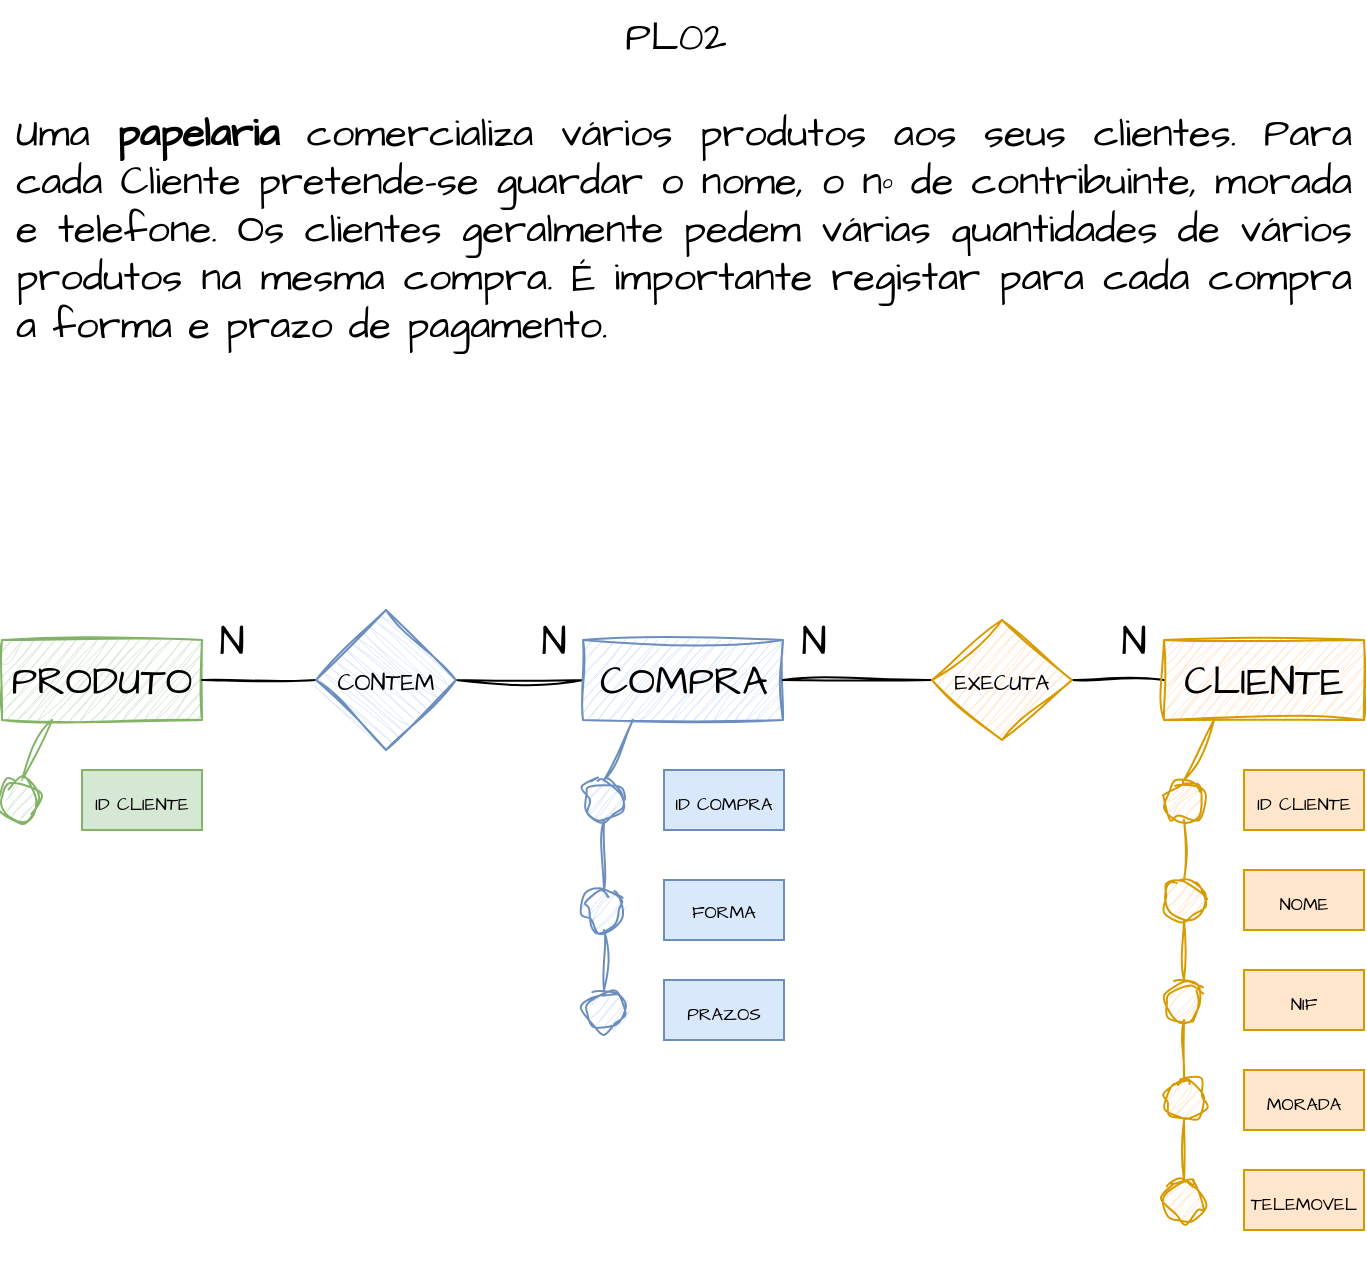 <mxfile version="21.7.2" type="github">
  <diagram name="Página-1" id="BH1qhdnxoWcXbNzppzCz">
    <mxGraphModel dx="794" dy="432" grid="1" gridSize="10" guides="1" tooltips="1" connect="1" arrows="1" fold="1" page="1" pageScale="1" pageWidth="827" pageHeight="1169" math="0" shadow="0">
      <root>
        <mxCell id="0" />
        <mxCell id="1" parent="0" />
        <mxCell id="3jHvI7O4Ok8lUDtoBdZa-1" value="&lt;div style=&quot;&quot;&gt;PL02&amp;nbsp;&lt;/div&gt;&lt;div style=&quot;&quot;&gt;&lt;br&gt;&lt;/div&gt;&lt;div style=&quot;text-align: justify;&quot;&gt;Uma &lt;b&gt;papelaria &lt;/b&gt;comercializa vários produtos aos seus clientes. Para cada Cliente pretende-se guardar o nome, o&amp;nbsp;&lt;span style=&quot;background-color: initial;&quot;&gt;nº de contribuinte, morada e telefone. Os clientes geralmente pedem várias quantidades de vários produtos na&amp;nbsp;&lt;/span&gt;&lt;span style=&quot;background-color: initial;&quot;&gt;mesma compra. É importante registar para cada compra a forma e prazo de pagamento.&amp;nbsp;&lt;/span&gt;&lt;/div&gt;" style="text;html=1;strokeColor=none;fillColor=none;align=center;verticalAlign=middle;whiteSpace=wrap;rounded=0;fontSize=20;fontFamily=Architects Daughter;" vertex="1" parent="1">
          <mxGeometry x="79" width="670" height="180" as="geometry" />
        </mxCell>
        <mxCell id="3jHvI7O4Ok8lUDtoBdZa-49" value="" style="edgeStyle=orthogonalEdgeStyle;rounded=0;sketch=1;hachureGap=4;jiggle=2;curveFitting=1;orthogonalLoop=1;jettySize=auto;html=1;fontFamily=Architects Daughter;fontSource=https%3A%2F%2Ffonts.googleapis.com%2Fcss%3Ffamily%3DArchitects%2BDaughter;fontSize=16;endArrow=none;endFill=0;" edge="1" parent="1" source="3jHvI7O4Ok8lUDtoBdZa-2" target="3jHvI7O4Ok8lUDtoBdZa-48">
          <mxGeometry relative="1" as="geometry" />
        </mxCell>
        <mxCell id="3jHvI7O4Ok8lUDtoBdZa-2" value="CLIENTE" style="rounded=0;whiteSpace=wrap;html=1;sketch=1;hachureGap=4;jiggle=2;curveFitting=1;fontFamily=Architects Daughter;fontSource=https%3A%2F%2Ffonts.googleapis.com%2Fcss%3Ffamily%3DArchitects%2BDaughter;fontSize=20;fillColor=#ffe6cc;strokeColor=#d79b00;" vertex="1" parent="1">
          <mxGeometry x="654" y="320" width="100" height="40" as="geometry" />
        </mxCell>
        <mxCell id="3jHvI7O4Ok8lUDtoBdZa-3" value="PRODUTO" style="rounded=0;whiteSpace=wrap;html=1;sketch=1;hachureGap=4;jiggle=2;curveFitting=1;fontFamily=Architects Daughter;fontSource=https%3A%2F%2Ffonts.googleapis.com%2Fcss%3Ffamily%3DArchitects%2BDaughter;fontSize=20;fillColor=#d5e8d4;strokeColor=#82b366;" vertex="1" parent="1">
          <mxGeometry x="73" y="320" width="100" height="40" as="geometry" />
        </mxCell>
        <mxCell id="3jHvI7O4Ok8lUDtoBdZa-52" value="" style="edgeStyle=orthogonalEdgeStyle;rounded=0;sketch=1;hachureGap=4;jiggle=2;curveFitting=1;orthogonalLoop=1;jettySize=auto;html=1;fontFamily=Architects Daughter;fontSource=https%3A%2F%2Ffonts.googleapis.com%2Fcss%3Ffamily%3DArchitects%2BDaughter;fontSize=16;endArrow=none;endFill=0;" edge="1" parent="1" source="3jHvI7O4Ok8lUDtoBdZa-4" target="3jHvI7O4Ok8lUDtoBdZa-51">
          <mxGeometry relative="1" as="geometry" />
        </mxCell>
        <mxCell id="3jHvI7O4Ok8lUDtoBdZa-4" value="COMPRA" style="rounded=0;whiteSpace=wrap;html=1;sketch=1;hachureGap=4;jiggle=2;curveFitting=1;fontFamily=Architects Daughter;fontSource=https%3A%2F%2Ffonts.googleapis.com%2Fcss%3Ffamily%3DArchitects%2BDaughter;fontSize=20;fillColor=#dae8fc;strokeColor=#6c8ebf;" vertex="1" parent="1">
          <mxGeometry x="363.5" y="320" width="100" height="40" as="geometry" />
        </mxCell>
        <mxCell id="3jHvI7O4Ok8lUDtoBdZa-9" value="" style="endArrow=none;html=1;rounded=0;sketch=1;hachureGap=4;jiggle=2;curveFitting=1;fontFamily=Architects Daughter;fontSource=https%3A%2F%2Ffonts.googleapis.com%2Fcss%3Ffamily%3DArchitects%2BDaughter;fontSize=16;exitX=0.5;exitY=0;exitDx=0;exitDy=0;fillColor=#ffe6cc;strokeColor=#d79b00;" edge="1" parent="1" source="3jHvI7O4Ok8lUDtoBdZa-10">
          <mxGeometry width="50" height="50" relative="1" as="geometry">
            <mxPoint x="679" y="400" as="sourcePoint" />
            <mxPoint x="679" y="360" as="targetPoint" />
          </mxGeometry>
        </mxCell>
        <mxCell id="3jHvI7O4Ok8lUDtoBdZa-10" value="" style="ellipse;whiteSpace=wrap;html=1;aspect=fixed;hachureGap=4;fontFamily=Architects Daughter;fontSource=https%3A%2F%2Ffonts.googleapis.com%2Fcss%3Ffamily%3DArchitects%2BDaughter;fontSize=20;shadow=0;fillColor=#ffe6cc;strokeColor=#d79b00;sketch=1;curveFitting=1;jiggle=2;" vertex="1" parent="1">
          <mxGeometry x="654" y="390" width="20" height="20" as="geometry" />
        </mxCell>
        <mxCell id="3jHvI7O4Ok8lUDtoBdZa-16" value="" style="endArrow=none;html=1;rounded=0;sketch=1;hachureGap=4;jiggle=2;curveFitting=1;fontFamily=Architects Daughter;fontSource=https%3A%2F%2Ffonts.googleapis.com%2Fcss%3Ffamily%3DArchitects%2BDaughter;fontSize=16;exitX=0.5;exitY=0;exitDx=0;exitDy=0;entryX=0.5;entryY=1;entryDx=0;entryDy=0;fillColor=#ffe6cc;strokeColor=#d79b00;" edge="1" parent="1" source="3jHvI7O4Ok8lUDtoBdZa-17" target="3jHvI7O4Ok8lUDtoBdZa-10">
          <mxGeometry width="50" height="50" relative="1" as="geometry">
            <mxPoint x="679" y="450" as="sourcePoint" />
            <mxPoint x="679" y="410" as="targetPoint" />
          </mxGeometry>
        </mxCell>
        <mxCell id="3jHvI7O4Ok8lUDtoBdZa-17" value="" style="ellipse;whiteSpace=wrap;html=1;aspect=fixed;sketch=1;hachureGap=4;jiggle=2;curveFitting=1;fontFamily=Architects Daughter;fontSource=https%3A%2F%2Ffonts.googleapis.com%2Fcss%3Ffamily%3DArchitects%2BDaughter;fontSize=20;fillColor=#ffe6cc;strokeColor=#d79b00;" vertex="1" parent="1">
          <mxGeometry x="654" y="440" width="20" height="20" as="geometry" />
        </mxCell>
        <mxCell id="3jHvI7O4Ok8lUDtoBdZa-18" value="" style="endArrow=none;html=1;rounded=0;sketch=1;hachureGap=4;jiggle=2;curveFitting=1;fontFamily=Architects Daughter;fontSource=https%3A%2F%2Ffonts.googleapis.com%2Fcss%3Ffamily%3DArchitects%2BDaughter;fontSize=16;exitX=0.5;exitY=0;exitDx=0;exitDy=0;entryX=0.5;entryY=1;entryDx=0;entryDy=0;fillColor=#ffe6cc;strokeColor=#d79b00;" edge="1" parent="1" source="3jHvI7O4Ok8lUDtoBdZa-19" target="3jHvI7O4Ok8lUDtoBdZa-17">
          <mxGeometry width="50" height="50" relative="1" as="geometry">
            <mxPoint x="679" y="500" as="sourcePoint" />
            <mxPoint x="664" y="460" as="targetPoint" />
          </mxGeometry>
        </mxCell>
        <mxCell id="3jHvI7O4Ok8lUDtoBdZa-19" value="" style="ellipse;whiteSpace=wrap;html=1;aspect=fixed;sketch=1;hachureGap=4;jiggle=2;curveFitting=1;fontFamily=Architects Daughter;fontSource=https%3A%2F%2Ffonts.googleapis.com%2Fcss%3Ffamily%3DArchitects%2BDaughter;fontSize=20;fillColor=#ffe6cc;strokeColor=#d79b00;" vertex="1" parent="1">
          <mxGeometry x="654" y="490" width="20" height="20" as="geometry" />
        </mxCell>
        <mxCell id="3jHvI7O4Ok8lUDtoBdZa-20" value="" style="endArrow=none;html=1;rounded=0;sketch=1;hachureGap=4;jiggle=2;curveFitting=1;fontFamily=Architects Daughter;fontSource=https%3A%2F%2Ffonts.googleapis.com%2Fcss%3Ffamily%3DArchitects%2BDaughter;fontSize=16;exitX=0.5;exitY=0;exitDx=0;exitDy=0;entryX=0.5;entryY=1;entryDx=0;entryDy=0;fillColor=#ffe6cc;strokeColor=#d79b00;" edge="1" parent="1" source="3jHvI7O4Ok8lUDtoBdZa-21" target="3jHvI7O4Ok8lUDtoBdZa-19">
          <mxGeometry width="50" height="50" relative="1" as="geometry">
            <mxPoint x="679" y="550" as="sourcePoint" />
            <mxPoint x="664" y="510" as="targetPoint" />
          </mxGeometry>
        </mxCell>
        <mxCell id="3jHvI7O4Ok8lUDtoBdZa-21" value="" style="ellipse;whiteSpace=wrap;html=1;aspect=fixed;sketch=1;hachureGap=4;jiggle=2;curveFitting=1;fontFamily=Architects Daughter;fontSource=https%3A%2F%2Ffonts.googleapis.com%2Fcss%3Ffamily%3DArchitects%2BDaughter;fontSize=20;fillColor=#ffe6cc;strokeColor=#d79b00;" vertex="1" parent="1">
          <mxGeometry x="654" y="540" width="20" height="20" as="geometry" />
        </mxCell>
        <mxCell id="3jHvI7O4Ok8lUDtoBdZa-25" value="" style="endArrow=none;html=1;rounded=0;sketch=1;hachureGap=4;jiggle=2;curveFitting=1;fontFamily=Architects Daughter;fontSource=https%3A%2F%2Ffonts.googleapis.com%2Fcss%3Ffamily%3DArchitects%2BDaughter;fontSize=16;exitX=0.5;exitY=0;exitDx=0;exitDy=0;entryX=0.5;entryY=1;entryDx=0;entryDy=0;fillColor=#ffe6cc;strokeColor=#d79b00;" edge="1" parent="1" source="3jHvI7O4Ok8lUDtoBdZa-26" target="3jHvI7O4Ok8lUDtoBdZa-21">
          <mxGeometry width="50" height="50" relative="1" as="geometry">
            <mxPoint x="679" y="600" as="sourcePoint" />
            <mxPoint x="664" y="560" as="targetPoint" />
          </mxGeometry>
        </mxCell>
        <mxCell id="3jHvI7O4Ok8lUDtoBdZa-26" value="" style="ellipse;whiteSpace=wrap;html=1;aspect=fixed;sketch=1;hachureGap=4;jiggle=2;curveFitting=1;fontFamily=Architects Daughter;fontSource=https%3A%2F%2Ffonts.googleapis.com%2Fcss%3Ffamily%3DArchitects%2BDaughter;fontSize=20;fillColor=#ffe6cc;strokeColor=#d79b00;" vertex="1" parent="1">
          <mxGeometry x="654" y="590" width="20" height="20" as="geometry" />
        </mxCell>
        <mxCell id="3jHvI7O4Ok8lUDtoBdZa-27" value="&lt;p style=&quot;line-height: 130%;&quot;&gt;&lt;font style=&quot;font-size: 9px;&quot;&gt;ID CLIENTE&lt;/font&gt;&lt;/p&gt;" style="text;html=1;strokeColor=#d79b00;fillColor=#ffe6cc;align=center;verticalAlign=middle;whiteSpace=wrap;rounded=0;fontSize=20;fontFamily=Architects Daughter;" vertex="1" parent="1">
          <mxGeometry x="694" y="385" width="60" height="30" as="geometry" />
        </mxCell>
        <mxCell id="3jHvI7O4Ok8lUDtoBdZa-28" value="&lt;p style=&quot;line-height: 130%;&quot;&gt;&lt;font style=&quot;font-size: 9px;&quot;&gt;NOME&lt;/font&gt;&lt;/p&gt;" style="text;html=1;strokeColor=#d79b00;fillColor=#ffe6cc;align=center;verticalAlign=middle;whiteSpace=wrap;rounded=0;fontSize=20;fontFamily=Architects Daughter;" vertex="1" parent="1">
          <mxGeometry x="694" y="435" width="60" height="30" as="geometry" />
        </mxCell>
        <mxCell id="3jHvI7O4Ok8lUDtoBdZa-29" value="&lt;p style=&quot;line-height: 130%;&quot;&gt;&lt;font style=&quot;font-size: 9px;&quot;&gt;NIF&lt;/font&gt;&lt;/p&gt;" style="text;html=1;strokeColor=#d79b00;fillColor=#ffe6cc;align=center;verticalAlign=middle;whiteSpace=wrap;rounded=0;fontSize=20;fontFamily=Architects Daughter;" vertex="1" parent="1">
          <mxGeometry x="694" y="485" width="60" height="30" as="geometry" />
        </mxCell>
        <mxCell id="3jHvI7O4Ok8lUDtoBdZa-30" value="&lt;p style=&quot;line-height: 130%;&quot;&gt;&lt;font style=&quot;font-size: 9px;&quot;&gt;MORADA&lt;/font&gt;&lt;/p&gt;" style="text;html=1;strokeColor=#d79b00;fillColor=#ffe6cc;align=center;verticalAlign=middle;whiteSpace=wrap;rounded=0;fontSize=20;fontFamily=Architects Daughter;" vertex="1" parent="1">
          <mxGeometry x="694" y="535" width="60" height="30" as="geometry" />
        </mxCell>
        <mxCell id="3jHvI7O4Ok8lUDtoBdZa-31" value="&lt;p style=&quot;line-height: 130%;&quot;&gt;&lt;font style=&quot;font-size: 9px;&quot;&gt;TELEMOVEL&lt;/font&gt;&lt;/p&gt;" style="text;html=1;strokeColor=#d79b00;fillColor=#ffe6cc;align=center;verticalAlign=middle;whiteSpace=wrap;rounded=0;fontSize=20;fontFamily=Architects Daughter;" vertex="1" parent="1">
          <mxGeometry x="694" y="585" width="60" height="30" as="geometry" />
        </mxCell>
        <mxCell id="3jHvI7O4Ok8lUDtoBdZa-33" value="" style="endArrow=none;html=1;rounded=0;sketch=1;hachureGap=4;jiggle=2;curveFitting=1;fontFamily=Architects Daughter;fontSource=https%3A%2F%2Ffonts.googleapis.com%2Fcss%3Ffamily%3DArchitects%2BDaughter;fontSize=16;exitX=0.5;exitY=0;exitDx=0;exitDy=0;fillColor=#dae8fc;strokeColor=#6c8ebf;entryX=0.25;entryY=1;entryDx=0;entryDy=0;" edge="1" parent="1" source="3jHvI7O4Ok8lUDtoBdZa-34" target="3jHvI7O4Ok8lUDtoBdZa-4">
          <mxGeometry width="50" height="50" relative="1" as="geometry">
            <mxPoint x="389" y="400" as="sourcePoint" />
            <mxPoint x="389" y="360" as="targetPoint" />
          </mxGeometry>
        </mxCell>
        <mxCell id="3jHvI7O4Ok8lUDtoBdZa-34" value="" style="ellipse;whiteSpace=wrap;html=1;aspect=fixed;hachureGap=4;fontFamily=Architects Daughter;fontSource=https%3A%2F%2Ffonts.googleapis.com%2Fcss%3Ffamily%3DArchitects%2BDaughter;fontSize=20;shadow=0;fillColor=#dae8fc;strokeColor=#6c8ebf;sketch=1;curveFitting=1;jiggle=2;" vertex="1" parent="1">
          <mxGeometry x="364" y="390" width="20" height="20" as="geometry" />
        </mxCell>
        <mxCell id="3jHvI7O4Ok8lUDtoBdZa-35" value="&lt;p style=&quot;line-height: 130%;&quot;&gt;&lt;font style=&quot;font-size: 9px;&quot;&gt;ID COMPRA&lt;/font&gt;&lt;/p&gt;" style="text;html=1;strokeColor=#6c8ebf;fillColor=#dae8fc;align=center;verticalAlign=middle;whiteSpace=wrap;rounded=0;fontSize=20;fontFamily=Architects Daughter;" vertex="1" parent="1">
          <mxGeometry x="404" y="385" width="60" height="30" as="geometry" />
        </mxCell>
        <mxCell id="3jHvI7O4Ok8lUDtoBdZa-39" value="" style="endArrow=none;html=1;rounded=0;sketch=1;hachureGap=4;jiggle=2;curveFitting=1;fontFamily=Architects Daughter;fontSource=https%3A%2F%2Ffonts.googleapis.com%2Fcss%3Ffamily%3DArchitects%2BDaughter;fontSize=16;exitX=0.5;exitY=0;exitDx=0;exitDy=0;fillColor=#d5e8d4;strokeColor=#82b366;entryX=0.25;entryY=1;entryDx=0;entryDy=0;" edge="1" parent="1" source="3jHvI7O4Ok8lUDtoBdZa-40" target="3jHvI7O4Ok8lUDtoBdZa-3">
          <mxGeometry width="50" height="50" relative="1" as="geometry">
            <mxPoint x="98" y="400" as="sourcePoint" />
            <mxPoint x="98" y="360" as="targetPoint" />
          </mxGeometry>
        </mxCell>
        <mxCell id="3jHvI7O4Ok8lUDtoBdZa-40" value="" style="ellipse;whiteSpace=wrap;html=1;aspect=fixed;hachureGap=4;fontFamily=Architects Daughter;fontSource=https%3A%2F%2Ffonts.googleapis.com%2Fcss%3Ffamily%3DArchitects%2BDaughter;fontSize=20;shadow=0;fillColor=#d5e8d4;strokeColor=#82b366;sketch=1;curveFitting=1;jiggle=2;" vertex="1" parent="1">
          <mxGeometry x="73" y="390" width="20" height="20" as="geometry" />
        </mxCell>
        <mxCell id="3jHvI7O4Ok8lUDtoBdZa-41" value="&lt;p style=&quot;line-height: 130%;&quot;&gt;&lt;font style=&quot;font-size: 9px;&quot;&gt;ID CLIENTE&lt;/font&gt;&lt;/p&gt;" style="text;html=1;strokeColor=#82b366;fillColor=#d5e8d4;align=center;verticalAlign=middle;whiteSpace=wrap;rounded=0;fontSize=20;fontFamily=Architects Daughter;" vertex="1" parent="1">
          <mxGeometry x="113" y="385" width="60" height="30" as="geometry" />
        </mxCell>
        <mxCell id="3jHvI7O4Ok8lUDtoBdZa-42" value="" style="endArrow=none;html=1;rounded=0;sketch=1;hachureGap=4;jiggle=2;curveFitting=1;fontFamily=Architects Daughter;fontSource=https%3A%2F%2Ffonts.googleapis.com%2Fcss%3Ffamily%3DArchitects%2BDaughter;fontSize=16;exitX=0.5;exitY=0;exitDx=0;exitDy=0;entryX=0.5;entryY=1;entryDx=0;entryDy=0;fillColor=#dae8fc;strokeColor=#6c8ebf;" edge="1" parent="1" source="3jHvI7O4Ok8lUDtoBdZa-43" target="3jHvI7O4Ok8lUDtoBdZa-34">
          <mxGeometry width="50" height="50" relative="1" as="geometry">
            <mxPoint x="389" y="455" as="sourcePoint" />
            <mxPoint x="374" y="415" as="targetPoint" />
          </mxGeometry>
        </mxCell>
        <mxCell id="3jHvI7O4Ok8lUDtoBdZa-43" value="" style="ellipse;whiteSpace=wrap;html=1;aspect=fixed;sketch=1;hachureGap=4;jiggle=2;curveFitting=1;fontFamily=Architects Daughter;fontSource=https%3A%2F%2Ffonts.googleapis.com%2Fcss%3Ffamily%3DArchitects%2BDaughter;fontSize=20;fillColor=#dae8fc;strokeColor=#6c8ebf;" vertex="1" parent="1">
          <mxGeometry x="364" y="445" width="20" height="20" as="geometry" />
        </mxCell>
        <mxCell id="3jHvI7O4Ok8lUDtoBdZa-44" value="" style="endArrow=none;html=1;rounded=0;sketch=1;hachureGap=4;jiggle=2;curveFitting=1;fontFamily=Architects Daughter;fontSource=https%3A%2F%2Ffonts.googleapis.com%2Fcss%3Ffamily%3DArchitects%2BDaughter;fontSize=16;exitX=0.5;exitY=0;exitDx=0;exitDy=0;entryX=0.5;entryY=1;entryDx=0;entryDy=0;fillColor=#dae8fc;strokeColor=#6c8ebf;" edge="1" parent="1" source="3jHvI7O4Ok8lUDtoBdZa-45" target="3jHvI7O4Ok8lUDtoBdZa-43">
          <mxGeometry width="50" height="50" relative="1" as="geometry">
            <mxPoint x="389" y="505" as="sourcePoint" />
            <mxPoint x="374" y="465" as="targetPoint" />
          </mxGeometry>
        </mxCell>
        <mxCell id="3jHvI7O4Ok8lUDtoBdZa-45" value="" style="ellipse;whiteSpace=wrap;html=1;aspect=fixed;sketch=1;hachureGap=4;jiggle=2;curveFitting=1;fontFamily=Architects Daughter;fontSource=https%3A%2F%2Ffonts.googleapis.com%2Fcss%3Ffamily%3DArchitects%2BDaughter;fontSize=20;fillColor=#dae8fc;strokeColor=#6c8ebf;" vertex="1" parent="1">
          <mxGeometry x="364" y="495" width="20" height="20" as="geometry" />
        </mxCell>
        <mxCell id="3jHvI7O4Ok8lUDtoBdZa-46" value="&lt;p style=&quot;line-height: 123%;&quot;&gt;&lt;font style=&quot;font-size: 9px;&quot;&gt;FORMA&lt;/font&gt;&lt;/p&gt;" style="text;html=1;strokeColor=#6c8ebf;fillColor=#dae8fc;align=center;verticalAlign=middle;whiteSpace=wrap;rounded=0;fontSize=20;fontFamily=Architects Daughter;" vertex="1" parent="1">
          <mxGeometry x="404" y="440" width="60" height="30" as="geometry" />
        </mxCell>
        <mxCell id="3jHvI7O4Ok8lUDtoBdZa-47" value="&lt;p style=&quot;line-height: 130%;&quot;&gt;&lt;font style=&quot;font-size: 9px;&quot;&gt;PRAZOS&lt;/font&gt;&lt;/p&gt;" style="text;html=1;strokeColor=#6c8ebf;fillColor=#dae8fc;align=center;verticalAlign=middle;whiteSpace=wrap;rounded=0;fontSize=20;fontFamily=Architects Daughter;" vertex="1" parent="1">
          <mxGeometry x="404" y="490" width="60" height="30" as="geometry" />
        </mxCell>
        <mxCell id="3jHvI7O4Ok8lUDtoBdZa-50" value="" style="edgeStyle=orthogonalEdgeStyle;rounded=0;sketch=1;hachureGap=4;jiggle=2;curveFitting=1;orthogonalLoop=1;jettySize=auto;html=1;fontFamily=Architects Daughter;fontSource=https%3A%2F%2Ffonts.googleapis.com%2Fcss%3Ffamily%3DArchitects%2BDaughter;fontSize=16;endArrow=none;endFill=0;" edge="1" parent="1" source="3jHvI7O4Ok8lUDtoBdZa-48" target="3jHvI7O4Ok8lUDtoBdZa-4">
          <mxGeometry relative="1" as="geometry" />
        </mxCell>
        <mxCell id="3jHvI7O4Ok8lUDtoBdZa-48" value="&lt;p style=&quot;line-height: 130%;&quot;&gt;&lt;font style=&quot;font-size: 11px;&quot;&gt;EXECUTA&lt;/font&gt;&lt;/p&gt;" style="rhombus;whiteSpace=wrap;html=1;fontSize=20;fontFamily=Architects Daughter;fillColor=#ffe6cc;strokeColor=#d79b00;rounded=0;sketch=1;hachureGap=4;jiggle=2;curveFitting=1;fontSource=https%3A%2F%2Ffonts.googleapis.com%2Fcss%3Ffamily%3DArchitects%2BDaughter;" vertex="1" parent="1">
          <mxGeometry x="538" y="310" width="70" height="60" as="geometry" />
        </mxCell>
        <mxCell id="3jHvI7O4Ok8lUDtoBdZa-53" value="" style="edgeStyle=orthogonalEdgeStyle;rounded=0;sketch=1;hachureGap=4;jiggle=2;curveFitting=1;orthogonalLoop=1;jettySize=auto;html=1;fontFamily=Architects Daughter;fontSource=https%3A%2F%2Ffonts.googleapis.com%2Fcss%3Ffamily%3DArchitects%2BDaughter;fontSize=16;endArrow=none;endFill=0;" edge="1" parent="1" source="3jHvI7O4Ok8lUDtoBdZa-51" target="3jHvI7O4Ok8lUDtoBdZa-3">
          <mxGeometry relative="1" as="geometry" />
        </mxCell>
        <mxCell id="3jHvI7O4Ok8lUDtoBdZa-51" value="&lt;p style=&quot;line-height: 130%;&quot;&gt;&lt;font style=&quot;font-size: 12px;&quot;&gt;CONTEM&lt;/font&gt;&lt;/p&gt;" style="rhombus;whiteSpace=wrap;html=1;fontSize=20;fontFamily=Architects Daughter;fillColor=#dae8fc;strokeColor=#6c8ebf;rounded=0;sketch=1;hachureGap=4;jiggle=2;curveFitting=1;fontSource=https%3A%2F%2Ffonts.googleapis.com%2Fcss%3Ffamily%3DArchitects%2BDaughter;direction=south;" vertex="1" parent="1">
          <mxGeometry x="230" y="305" width="70" height="70" as="geometry" />
        </mxCell>
        <mxCell id="3jHvI7O4Ok8lUDtoBdZa-54" value="&lt;p style=&quot;line-height: 110%;&quot;&gt;N&lt;/p&gt;" style="text;html=1;strokeColor=none;fillColor=none;align=center;verticalAlign=middle;whiteSpace=wrap;rounded=0;fontSize=20;fontFamily=Architects Daughter;" vertex="1" parent="1">
          <mxGeometry x="173" y="305" width="30" height="30" as="geometry" />
        </mxCell>
        <mxCell id="3jHvI7O4Ok8lUDtoBdZa-55" value="&lt;p style=&quot;line-height: 110%;&quot;&gt;N&lt;/p&gt;" style="text;html=1;strokeColor=none;fillColor=none;align=center;verticalAlign=middle;whiteSpace=wrap;rounded=0;fontSize=20;fontFamily=Architects Daughter;" vertex="1" parent="1">
          <mxGeometry x="333.5" y="305" width="30" height="30" as="geometry" />
        </mxCell>
        <mxCell id="3jHvI7O4Ok8lUDtoBdZa-56" value="&lt;p style=&quot;line-height: 110%;&quot;&gt;N&lt;/p&gt;" style="text;html=1;strokeColor=none;fillColor=none;align=center;verticalAlign=middle;whiteSpace=wrap;rounded=0;fontSize=20;fontFamily=Architects Daughter;" vertex="1" parent="1">
          <mxGeometry x="464" y="305" width="30" height="30" as="geometry" />
        </mxCell>
        <mxCell id="3jHvI7O4Ok8lUDtoBdZa-57" value="&lt;p style=&quot;line-height: 110%;&quot;&gt;N&lt;/p&gt;" style="text;html=1;strokeColor=none;fillColor=none;align=center;verticalAlign=middle;whiteSpace=wrap;rounded=0;fontSize=20;fontFamily=Architects Daughter;" vertex="1" parent="1">
          <mxGeometry x="624" y="305" width="30" height="30" as="geometry" />
        </mxCell>
      </root>
    </mxGraphModel>
  </diagram>
</mxfile>
